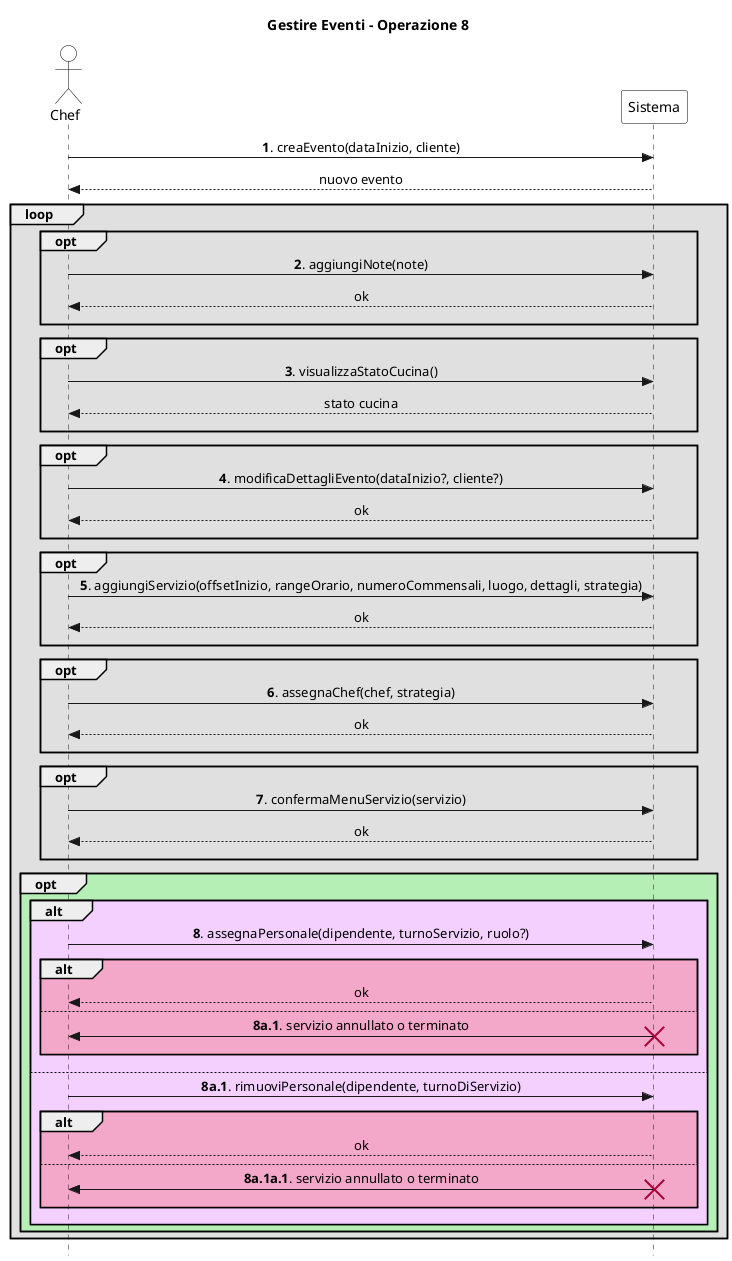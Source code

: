 @startuml
skinparam Style strictuml
skinparam SequenceMessageAlign center

skinparam sequence {
    ActorBorderColor Black
    ActorBackgroundColor White
    ParticipantBorderColor Black
    ParticipantBackgroundColor White
}

actor Chef
participant Sistema

title Gestire Eventi - Operazione 8

Chef -> Sistema: **1**. creaEvento(dataInizio, cliente)
return nuovo evento

loop #e0e0e0
    opt #e0e0e0
        Chef -> Sistema: **2**. aggiungiNote(note)
        return ok
        ||10||
    end

    opt #e0e0e0
        Chef -> Sistema: **3**. visualizzaStatoCucina()
        return stato cucina
        ||10||
    end

    opt #e0e0e0
        Chef -> Sistema: **4**. modificaDettagliEvento(dataInizio?, cliente?)
        return ok
        ||10||
    end

    opt #e0e0e0
        Chef -> Sistema: **5**. aggiungiServizio(offsetInizio, rangeOrario, numeroCommensali, luogo, dettagli, strategia)
        return ok
        ||10||
    end

    opt #e0e0e0
        Chef -> Sistema: **6**. assegnaChef(chef, strategia)
        return ok
        ||10||
    end

    opt #e0e0e0
        Chef -> Sistema: **7**. confermaMenuServizio(servizio)
        return ok
        ||10||
    end

    opt #b6efb6
        alt #f3d0ff
            Chef -> Sistema: **8**. assegnaPersonale(dipendente, turnoServizio, ruolo?)
            alt #f3a7c9
                return ok
            else
                Chef <- Sistema: **8a.1**. servizio annullato o terminato
                destroy Sistema
                ||10||
            end
            ||10||
        else
            Chef -> Sistema: **8a.1**. rimuoviPersonale(dipendente, turnoDiServizio)
            alt #f3a7c9
                return ok
            else
                Chef <- Sistema: **8a.1a.1**. servizio annullato o terminato
                destroy Sistema
                ||10||
            end
            ||10||
        end
    end
end
@enduml